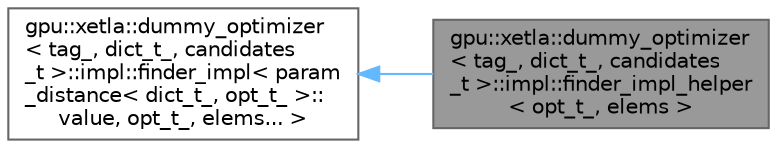 digraph "gpu::xetla::dummy_optimizer&lt; tag_, dict_t_, candidates_t &gt;::impl::finder_impl_helper&lt; opt_t_, elems &gt;"
{
 // LATEX_PDF_SIZE
  bgcolor="transparent";
  edge [fontname=Helvetica,fontsize=10,labelfontname=Helvetica,labelfontsize=10];
  node [fontname=Helvetica,fontsize=10,shape=box,height=0.2,width=0.4];
  rankdir="LR";
  Node1 [id="Node000001",label="gpu::xetla::dummy_optimizer\l\< tag_, dict_t_, candidates\l_t \>::impl::finder_impl_helper\l\< opt_t_, elems \>",height=0.2,width=0.4,color="gray40", fillcolor="grey60", style="filled", fontcolor="black",tooltip=" "];
  Node2 -> Node1 [id="edge1_Node000001_Node000002",dir="back",color="steelblue1",style="solid",tooltip=" "];
  Node2 [id="Node000002",label="gpu::xetla::dummy_optimizer\l\< tag_, dict_t_, candidates\l_t \>::impl::finder_impl\< param\l_distance\< dict_t_, opt_t_ \>::\lvalue, opt_t_, elems... \>",height=0.2,width=0.4,color="gray40", fillcolor="white", style="filled",URL="$structgpu_1_1xetla_1_1dummy__optimizer_1_1impl_1_1finder__impl.html",tooltip=" "];
}
